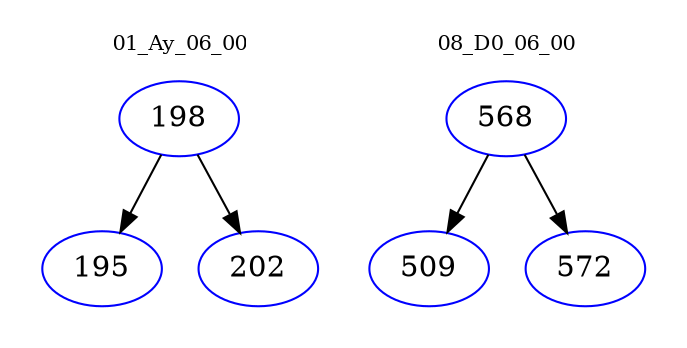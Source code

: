 digraph{
subgraph cluster_0 {
color = white
label = "01_Ay_06_00";
fontsize=10;
T0_198 [label="198", color="blue"]
T0_198 -> T0_195 [color="black"]
T0_195 [label="195", color="blue"]
T0_198 -> T0_202 [color="black"]
T0_202 [label="202", color="blue"]
}
subgraph cluster_1 {
color = white
label = "08_D0_06_00";
fontsize=10;
T1_568 [label="568", color="blue"]
T1_568 -> T1_509 [color="black"]
T1_509 [label="509", color="blue"]
T1_568 -> T1_572 [color="black"]
T1_572 [label="572", color="blue"]
}
}
